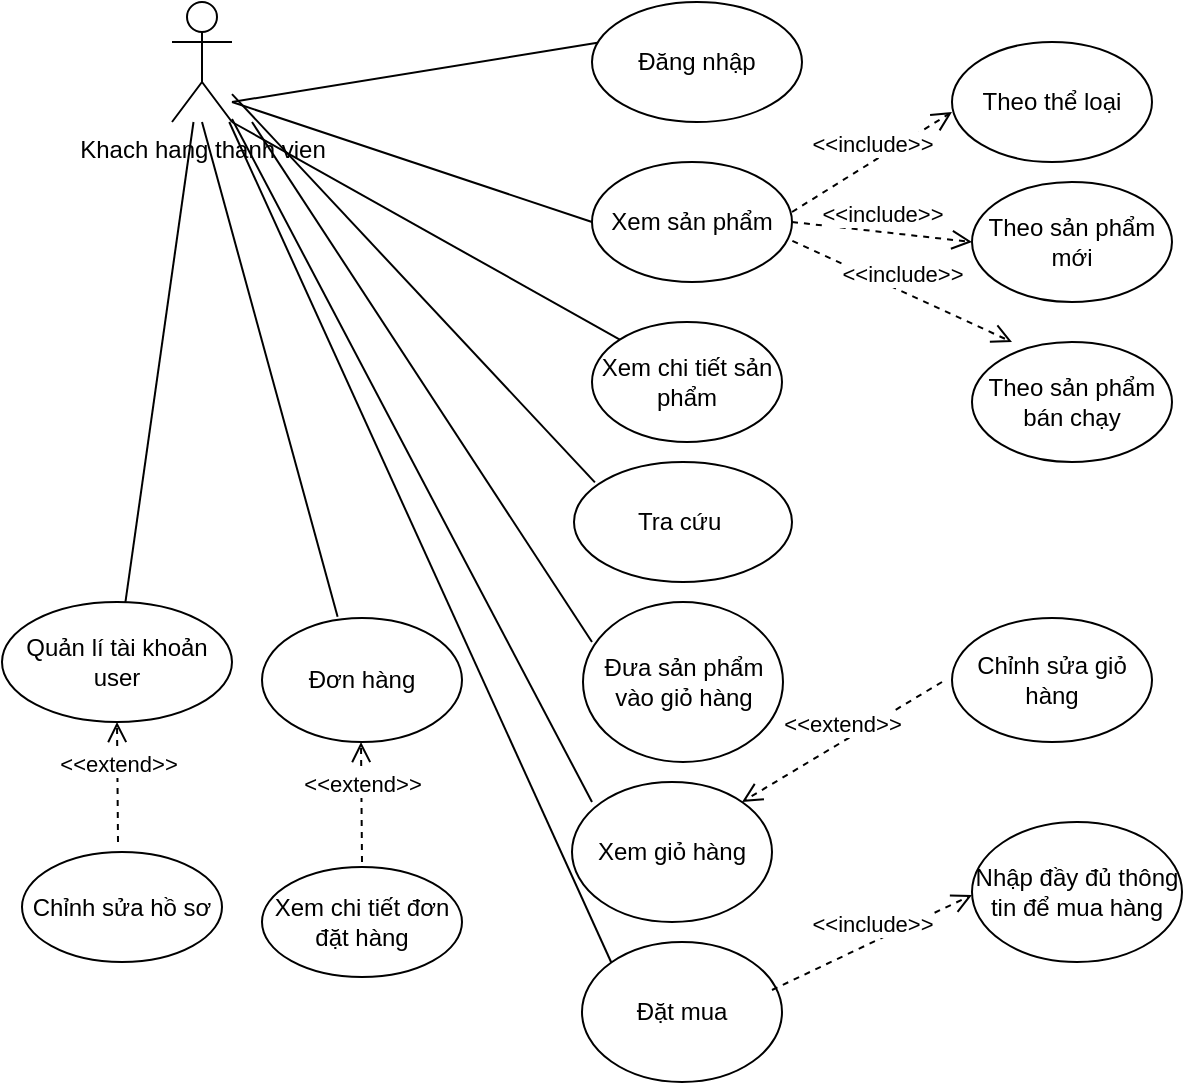 <mxfile version="12.3.2" type="device" pages="1"><diagram id="f1d-yWCJQ-sGq5u4mqRF" name="Page-1"><mxGraphModel dx="2433" dy="2305" grid="1" gridSize="10" guides="1" tooltips="1" connect="1" arrows="1" fold="1" page="1" pageScale="1" pageWidth="1169" pageHeight="1654" math="0" shadow="0"><root><mxCell id="0"/><mxCell id="1" parent="0"/><mxCell id="NKJAS2wnC0Lo7a9Qf3-b-1" value="Khach hang thanh vien" style="shape=umlActor;verticalLabelPosition=bottom;labelBackgroundColor=#ffffff;verticalAlign=top;html=1;outlineConnect=0;" vertex="1" parent="1"><mxGeometry x="-145" y="-200" width="30" height="60" as="geometry"/></mxCell><mxCell id="NKJAS2wnC0Lo7a9Qf3-b-4" value="" style="endArrow=none;html=1;" edge="1" parent="1"><mxGeometry width="50" height="50" relative="1" as="geometry"><mxPoint x="-115" y="-150" as="sourcePoint"/><mxPoint x="70" y="-180" as="targetPoint"/></mxGeometry></mxCell><mxCell id="NKJAS2wnC0Lo7a9Qf3-b-9" value="" style="endArrow=none;html=1;" edge="1" parent="1"><mxGeometry width="50" height="50" relative="1" as="geometry"><mxPoint x="-115" y="-150" as="sourcePoint"/><mxPoint x="65" y="-90" as="targetPoint"/></mxGeometry></mxCell><mxCell id="NKJAS2wnC0Lo7a9Qf3-b-10" value="Xem sản phẩm" style="ellipse;whiteSpace=wrap;html=1;" vertex="1" parent="1"><mxGeometry x="65" y="-120" width="100" height="60" as="geometry"/></mxCell><mxCell id="NKJAS2wnC0Lo7a9Qf3-b-11" value="&amp;lt;&amp;lt;include&amp;gt;&amp;gt;" style="html=1;verticalAlign=bottom;endArrow=open;dashed=1;endSize=8;" edge="1" parent="1"><mxGeometry relative="1" as="geometry"><mxPoint x="165" y="-95" as="sourcePoint"/><mxPoint x="245" y="-145" as="targetPoint"/></mxGeometry></mxCell><mxCell id="NKJAS2wnC0Lo7a9Qf3-b-12" value="Theo thể loại" style="ellipse;whiteSpace=wrap;html=1;" vertex="1" parent="1"><mxGeometry x="245" y="-180" width="100" height="60" as="geometry"/></mxCell><mxCell id="NKJAS2wnC0Lo7a9Qf3-b-13" value="&amp;lt;&amp;lt;include&amp;gt;&amp;gt;" style="html=1;verticalAlign=bottom;endArrow=open;dashed=1;endSize=8;exitX=1;exitY=0.5;exitDx=0;exitDy=0;" edge="1" parent="1" source="NKJAS2wnC0Lo7a9Qf3-b-10"><mxGeometry relative="1" as="geometry"><mxPoint x="205" y="-80" as="sourcePoint"/><mxPoint x="255" y="-80" as="targetPoint"/></mxGeometry></mxCell><mxCell id="NKJAS2wnC0Lo7a9Qf3-b-14" value="Theo sản phẩm mới" style="ellipse;whiteSpace=wrap;html=1;" vertex="1" parent="1"><mxGeometry x="255" y="-110" width="100" height="60" as="geometry"/></mxCell><mxCell id="NKJAS2wnC0Lo7a9Qf3-b-15" value="Theo sản phẩm bán chạy" style="ellipse;whiteSpace=wrap;html=1;" vertex="1" parent="1"><mxGeometry x="255" y="-30" width="100" height="60" as="geometry"/></mxCell><mxCell id="NKJAS2wnC0Lo7a9Qf3-b-16" value="&amp;lt;&amp;lt;include&amp;gt;&amp;gt;" style="html=1;verticalAlign=bottom;endArrow=open;dashed=1;endSize=8;exitX=1.002;exitY=0.657;exitDx=0;exitDy=0;exitPerimeter=0;" edge="1" parent="1" source="NKJAS2wnC0Lo7a9Qf3-b-10"><mxGeometry relative="1" as="geometry"><mxPoint x="185" y="-40" as="sourcePoint"/><mxPoint x="275" y="-30" as="targetPoint"/></mxGeometry></mxCell><mxCell id="NKJAS2wnC0Lo7a9Qf3-b-17" value="" style="endArrow=none;html=1;entryX=0;entryY=0;entryDx=0;entryDy=0;exitX=1;exitY=1;exitDx=0;exitDy=0;exitPerimeter=0;" edge="1" parent="1" source="NKJAS2wnC0Lo7a9Qf3-b-1" target="NKJAS2wnC0Lo7a9Qf3-b-18"><mxGeometry width="50" height="50" relative="1" as="geometry"><mxPoint x="-105" y="-150" as="sourcePoint"/><mxPoint x="65" y="-30" as="targetPoint"/></mxGeometry></mxCell><mxCell id="NKJAS2wnC0Lo7a9Qf3-b-18" value="Xem chi tiết sản phẩm" style="ellipse;whiteSpace=wrap;html=1;" vertex="1" parent="1"><mxGeometry x="65" y="-40" width="95" height="60" as="geometry"/></mxCell><mxCell id="NKJAS2wnC0Lo7a9Qf3-b-19" value="" style="endArrow=none;html=1;entryX=0.096;entryY=0.17;entryDx=0;entryDy=0;entryPerimeter=0;" edge="1" parent="1" source="NKJAS2wnC0Lo7a9Qf3-b-1" target="NKJAS2wnC0Lo7a9Qf3-b-20"><mxGeometry width="50" height="50" relative="1" as="geometry"><mxPoint x="-135" y="-30" as="sourcePoint"/><mxPoint x="65" y="30" as="targetPoint"/></mxGeometry></mxCell><mxCell id="NKJAS2wnC0Lo7a9Qf3-b-20" value="Tra cứu&amp;nbsp;" style="ellipse;whiteSpace=wrap;html=1;" vertex="1" parent="1"><mxGeometry x="56" y="30" width="109" height="60" as="geometry"/></mxCell><mxCell id="NKJAS2wnC0Lo7a9Qf3-b-21" value="" style="endArrow=none;html=1;" edge="1" parent="1"><mxGeometry width="50" height="50" relative="1" as="geometry"><mxPoint x="-105" y="-140" as="sourcePoint"/><mxPoint x="65" y="120" as="targetPoint"/></mxGeometry></mxCell><mxCell id="NKJAS2wnC0Lo7a9Qf3-b-22" value="Đưa sản phẩm vào giỏ hàng" style="ellipse;whiteSpace=wrap;html=1;" vertex="1" parent="1"><mxGeometry x="60.5" y="100" width="100" height="80" as="geometry"/></mxCell><mxCell id="NKJAS2wnC0Lo7a9Qf3-b-23" value="" style="endArrow=none;html=1;" edge="1" parent="1" source="NKJAS2wnC0Lo7a9Qf3-b-1"><mxGeometry width="50" height="50" relative="1" as="geometry"><mxPoint x="-135" y="-100" as="sourcePoint"/><mxPoint x="65" y="200" as="targetPoint"/></mxGeometry></mxCell><mxCell id="NKJAS2wnC0Lo7a9Qf3-b-24" value="Xem giỏ hàng" style="ellipse;whiteSpace=wrap;html=1;" vertex="1" parent="1"><mxGeometry x="55" y="190" width="100" height="70" as="geometry"/></mxCell><mxCell id="NKJAS2wnC0Lo7a9Qf3-b-36" value="" style="endArrow=none;html=1;entryX=0;entryY=0;entryDx=0;entryDy=0;" edge="1" parent="1" source="NKJAS2wnC0Lo7a9Qf3-b-1" target="NKJAS2wnC0Lo7a9Qf3-b-43"><mxGeometry width="50" height="50" relative="1" as="geometry"><mxPoint x="-170" y="-70" as="sourcePoint"/><mxPoint x="66.434" y="280.14" as="targetPoint"/></mxGeometry></mxCell><mxCell id="NKJAS2wnC0Lo7a9Qf3-b-42" value="Đăng nhập" style="ellipse;whiteSpace=wrap;html=1;" vertex="1" parent="1"><mxGeometry x="65" y="-200" width="105" height="60" as="geometry"/></mxCell><mxCell id="NKJAS2wnC0Lo7a9Qf3-b-43" value="Đặt mua" style="ellipse;whiteSpace=wrap;html=1;" vertex="1" parent="1"><mxGeometry x="60" y="270" width="100" height="70" as="geometry"/></mxCell><mxCell id="NKJAS2wnC0Lo7a9Qf3-b-44" value="" style="endArrow=none;html=1;" edge="1" parent="1" source="NKJAS2wnC0Lo7a9Qf3-b-45" target="NKJAS2wnC0Lo7a9Qf3-b-1"><mxGeometry width="50" height="50" relative="1" as="geometry"><mxPoint x="60" y="350" as="sourcePoint"/><mxPoint x="-110" y="-130" as="targetPoint"/></mxGeometry></mxCell><mxCell id="NKJAS2wnC0Lo7a9Qf3-b-45" value="Quản lí tài khoản user" style="ellipse;whiteSpace=wrap;html=1;" vertex="1" parent="1"><mxGeometry x="-230" y="100" width="115" height="60" as="geometry"/></mxCell><mxCell id="NKJAS2wnC0Lo7a9Qf3-b-46" value="&amp;lt;&amp;lt;extend&amp;gt;&amp;gt;" style="html=1;verticalAlign=bottom;endArrow=open;dashed=1;endSize=8;entryX=0.5;entryY=1;entryDx=0;entryDy=0;" edge="1" parent="1" target="NKJAS2wnC0Lo7a9Qf3-b-45"><mxGeometry relative="1" as="geometry"><mxPoint x="-172" y="220" as="sourcePoint"/><mxPoint x="-200" y="210" as="targetPoint"/></mxGeometry></mxCell><mxCell id="NKJAS2wnC0Lo7a9Qf3-b-47" value="Chỉnh sửa hồ sơ" style="ellipse;whiteSpace=wrap;html=1;" vertex="1" parent="1"><mxGeometry x="-220" y="225" width="100" height="55" as="geometry"/></mxCell><mxCell id="NKJAS2wnC0Lo7a9Qf3-b-48" value="Đơn hàng" style="ellipse;whiteSpace=wrap;html=1;" vertex="1" parent="1"><mxGeometry x="-100" y="108" width="100" height="62" as="geometry"/></mxCell><mxCell id="NKJAS2wnC0Lo7a9Qf3-b-49" value="" style="endArrow=none;html=1;exitX=0.378;exitY=-0.01;exitDx=0;exitDy=0;exitPerimeter=0;" edge="1" parent="1" source="NKJAS2wnC0Lo7a9Qf3-b-48"><mxGeometry width="50" height="50" relative="1" as="geometry"><mxPoint x="-110" y="20" as="sourcePoint"/><mxPoint x="-130" y="-140" as="targetPoint"/></mxGeometry></mxCell><mxCell id="NKJAS2wnC0Lo7a9Qf3-b-50" value="&amp;lt;&amp;lt;extend&amp;gt;&amp;gt;" style="html=1;verticalAlign=bottom;endArrow=open;dashed=1;endSize=8;" edge="1" parent="1"><mxGeometry relative="1" as="geometry"><mxPoint x="240" y="140" as="sourcePoint"/><mxPoint x="140" y="200" as="targetPoint"/></mxGeometry></mxCell><mxCell id="NKJAS2wnC0Lo7a9Qf3-b-51" value="Chỉnh sửa giỏ hàng" style="ellipse;whiteSpace=wrap;html=1;" vertex="1" parent="1"><mxGeometry x="245" y="108" width="100" height="62" as="geometry"/></mxCell><mxCell id="NKJAS2wnC0Lo7a9Qf3-b-53" value="&amp;lt;&amp;lt;extend&amp;gt;&amp;gt;" style="html=1;verticalAlign=bottom;endArrow=open;dashed=1;endSize=8;entryX=0.5;entryY=1;entryDx=0;entryDy=0;" edge="1" parent="1"><mxGeometry relative="1" as="geometry"><mxPoint x="-50" y="230" as="sourcePoint"/><mxPoint x="-50.5" y="170" as="targetPoint"/></mxGeometry></mxCell><mxCell id="NKJAS2wnC0Lo7a9Qf3-b-54" value="Xem chi tiết đơn đặt hàng" style="ellipse;whiteSpace=wrap;html=1;" vertex="1" parent="1"><mxGeometry x="-100" y="232.5" width="100" height="55" as="geometry"/></mxCell><mxCell id="NKJAS2wnC0Lo7a9Qf3-b-55" value="&amp;lt;&amp;lt;include&amp;gt;&amp;gt;" style="html=1;verticalAlign=bottom;endArrow=open;dashed=1;endSize=8;" edge="1" parent="1"><mxGeometry relative="1" as="geometry"><mxPoint x="155" y="294" as="sourcePoint"/><mxPoint x="255" y="246.5" as="targetPoint"/></mxGeometry></mxCell><mxCell id="NKJAS2wnC0Lo7a9Qf3-b-56" value="Nhập đầy đủ thông tin để mua hàng" style="ellipse;whiteSpace=wrap;html=1;" vertex="1" parent="1"><mxGeometry x="255" y="210" width="105" height="70" as="geometry"/></mxCell></root></mxGraphModel></diagram></mxfile>